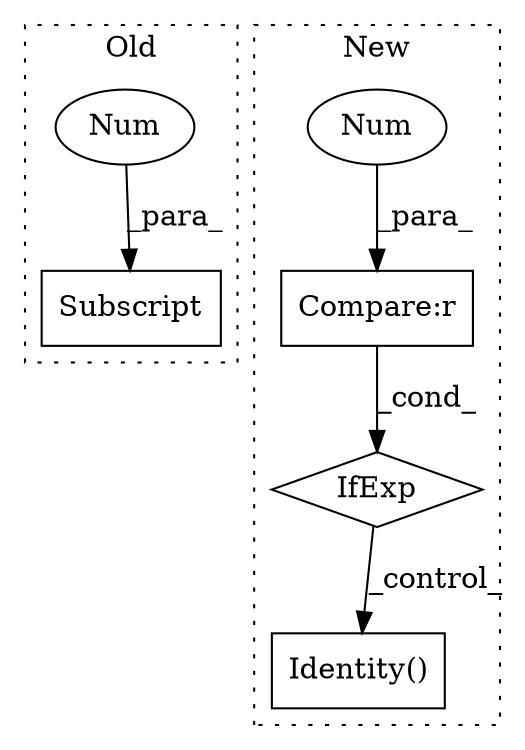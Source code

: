 digraph G {
subgraph cluster0 {
1 [label="Subscript" a="63" s="18080,0" l="13,0" shape="box"];
4 [label="Num" a="76" s="18091" l="1" shape="ellipse"];
label = "Old";
style="dotted";
}
subgraph cluster1 {
2 [label="IfExp" a="51" s="18191,18210" l="4,6" shape="diamond"];
3 [label="Compare:r" a="40" s="18195" l="15" shape="box"];
5 [label="Num" a="76" s="18209" l="1" shape="ellipse"];
6 [label="Identity()" a="75" s="18216" l="13" shape="box"];
label = "New";
style="dotted";
}
2 -> 6 [label="_control_"];
3 -> 2 [label="_cond_"];
4 -> 1 [label="_para_"];
5 -> 3 [label="_para_"];
}